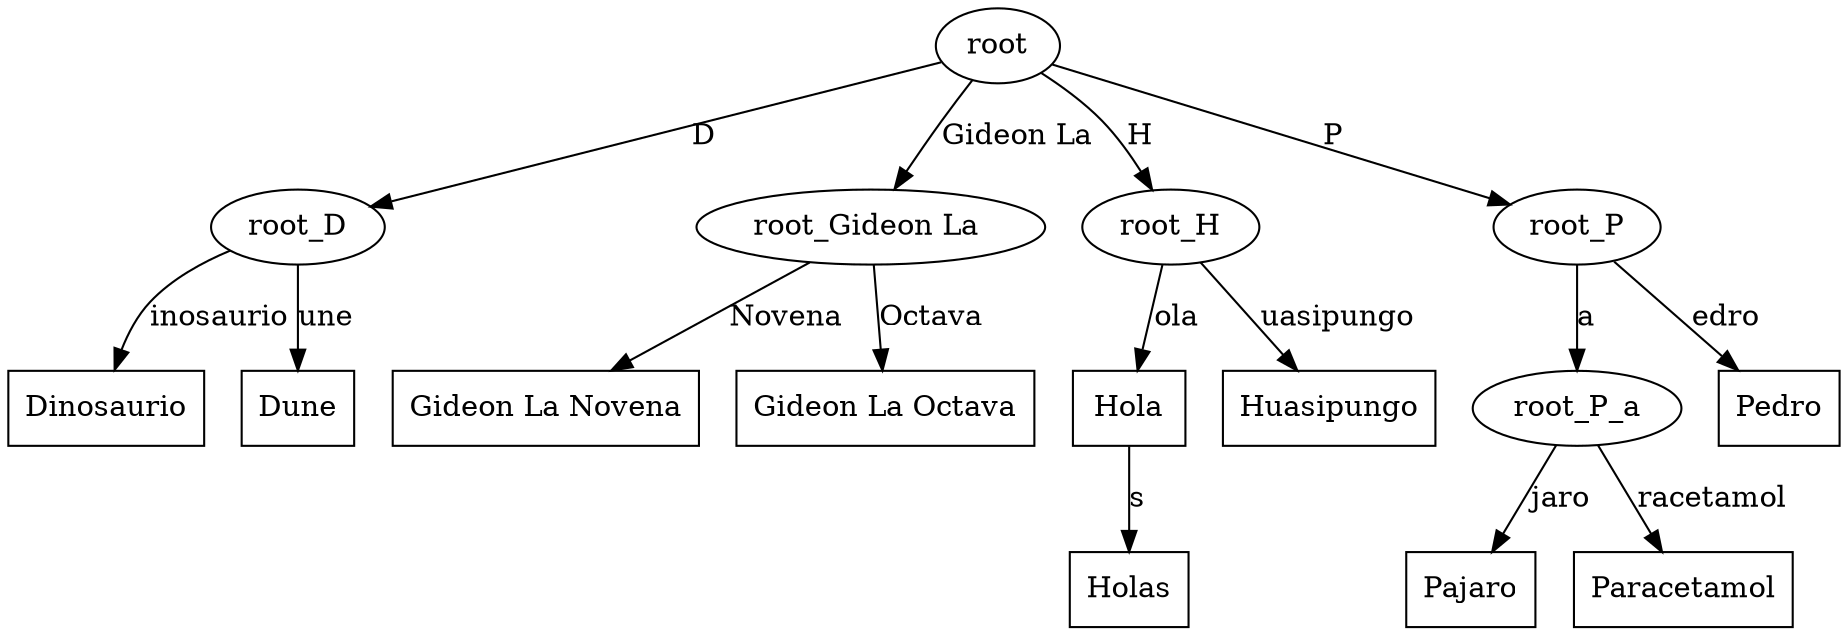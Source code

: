 digraph G {
    "root" -> "root_D" [label="D"];
    "root" -> "root_Gideon La " [label="Gideon La "];
    "root" -> "root_H" [label="H"];
    "root" -> "root_P" [label="P"];
    "root_D" -> "root_D_inosaurio" [label="inosaurio"];
    "root_D" -> "root_D_une" [label="une"];
    "root_Gideon La " -> "root_Gideon La _Novena" [label="Novena"];
    "root_Gideon La " -> "root_Gideon La _Octava" [label="Octava"];
    "root_H" -> "root_H_ola" [label="ola"];
    "root_H" -> "root_H_uasipungo" [label="uasipungo"];
    "root_P" -> "root_P_a" [label="a"];
    "root_P" -> "root_P_edro" [label="edro"];
    "root_D_inosaurio" [label="Dinosaurio", shape=box];
    "root_D_une" [label="Dune", shape=box];
    "root_Gideon La _Novena" [label="Gideon La Novena", shape=box];
    "root_Gideon La _Octava" [label="Gideon La Octava", shape=box];
    "root_H_ola" -> "root_H_ola_s" [label="s"];
    "root_H_ola" [label="Hola", shape=box];
    "root_H_uasipungo" [label="Huasipungo", shape=box];
    "root_P_a" -> "root_P_a_jaro" [label="jaro"];
    "root_P_a" -> "root_P_a_racetamol" [label="racetamol"];
    "root_P_edro" [label="Pedro", shape=box];
    "root_H_ola_s" [label="Holas", shape=box];
    "root_P_a_jaro" [label="Pajaro", shape=box];
    "root_P_a_racetamol" [label="Paracetamol", shape=box];
}
